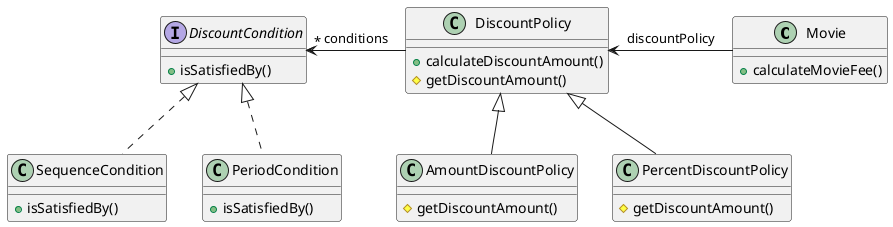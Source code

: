 @startuml

class Movie {
    + calculateMovieFee()
}
class DiscountPolicy {
    + calculateDiscountAmount()
    # getDiscountAmount()
}

class AmountDiscountPolicy {
    # getDiscountAmount()
}

class PercentDiscountPolicy {
    # getDiscountAmount()
}


interface DiscountCondition {
    + isSatisfiedBy()
}

class SequenceCondition {
    + isSatisfiedBy()
}

class PeriodCondition {
    + isSatisfiedBy()
}

DiscountPolicy <- Movie : discountPolicy
DiscountCondition "*" <- DiscountPolicy : conditions

DiscountPolicy <|-- AmountDiscountPolicy
DiscountPolicy <|-- PercentDiscountPolicy

DiscountCondition <|.. SequenceCondition
DiscountCondition <|.. PeriodCondition

@enduml